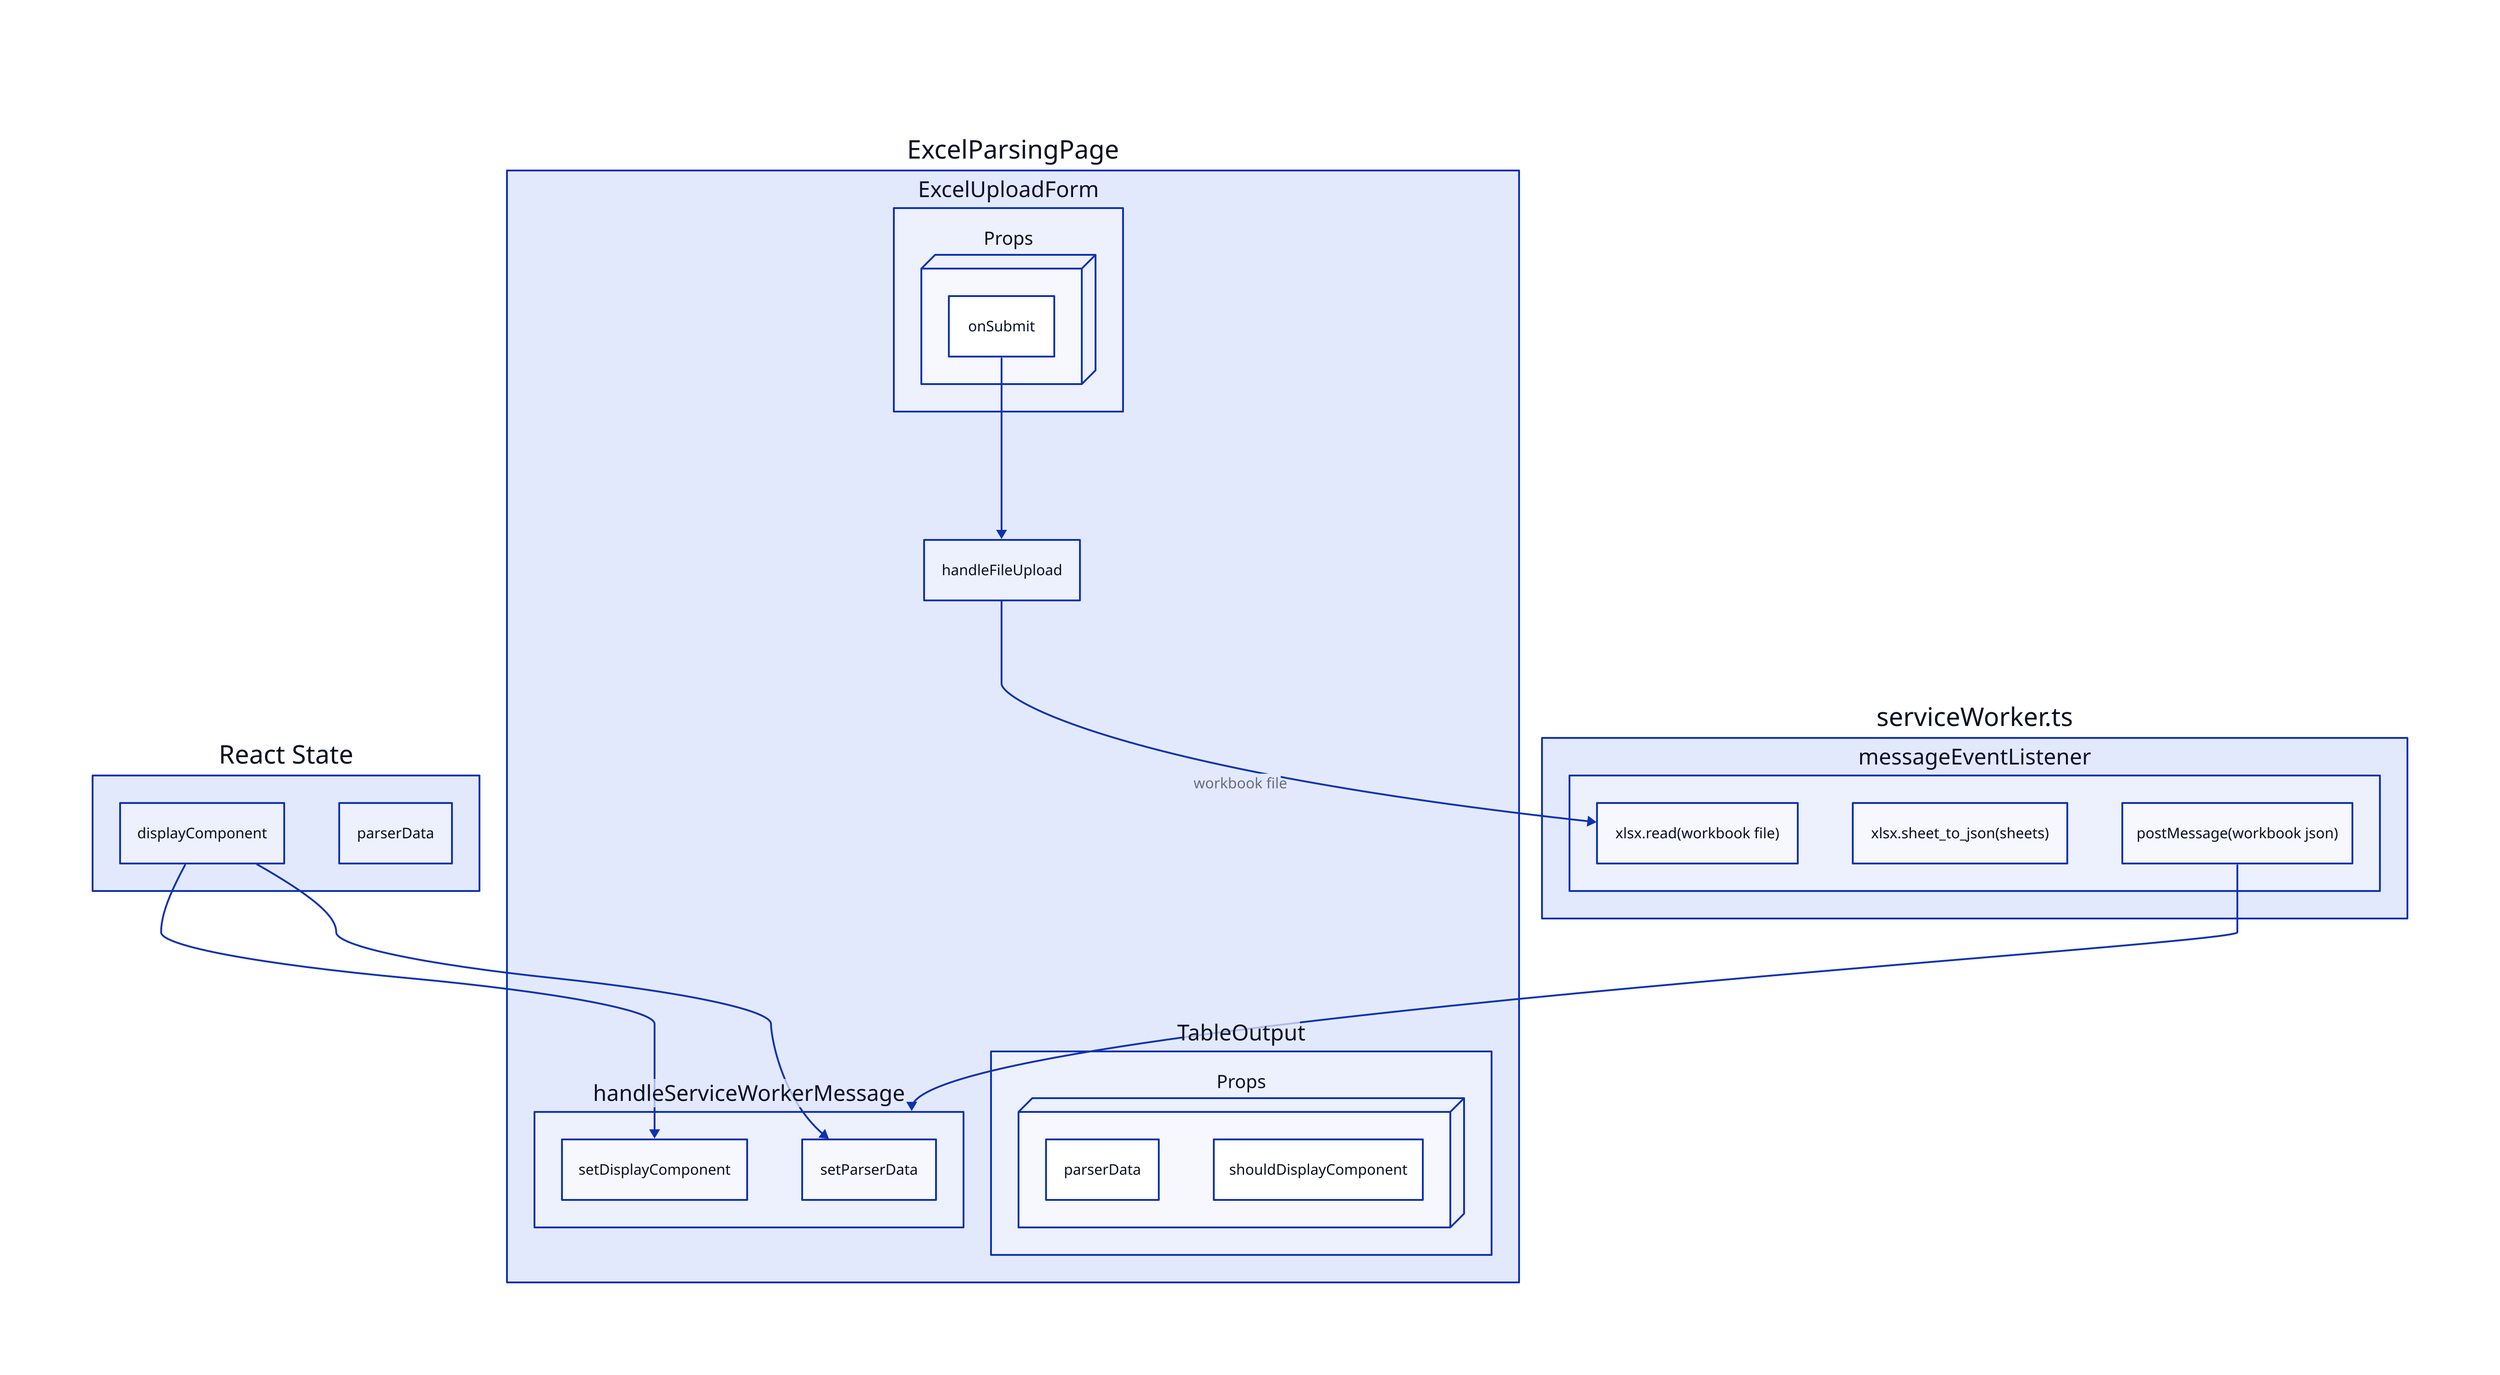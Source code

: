 title: |md

   **Page Layout (`excelParser.tsx`)**

| { near: top-center }


ExcelParsingPage: {
    handleFileUpload
    handleServiceWorkerMessage: {
        setDisplayComponent
    }
    ExcelUploadForm: {
        Props: {
            onSubmit
        }
        Props.style.3d: true
    }
    TableOutput: {
        Props: {
            parserData
            shouldDisplayComponent
        }
        Props.style.3d: true
    }
}

ExcelParsingPage.handleFileUpload <- ExcelParsingPage.ExcelUploadForm.Props.onSubmit

serviceWorker\.ts: {
  messageEventListener: {
    xlsx\.read(workbook file)
    xlsx\.sheet_to_json(sheets)
    postMessage(workbook json)
  }
}

ExcelParsingPage.handleFileUpload -> serviceWorker\.ts.messageEventListener.xlsx\.read(workbook file): workbook file
serviceWorker\.ts.messageEventListener.postMessage(workbook json) -> ExcelParsingPage.handleServiceWorkerMessage

React State: {
    displayComponent
    parserData
}

React State.displayComponent -> ExcelParsingPage.handleServiceWorkerMessage.setDisplayComponent
React State.displayComponent -> ExcelParsingPage.handleServiceWorkerMessage.setParserData
